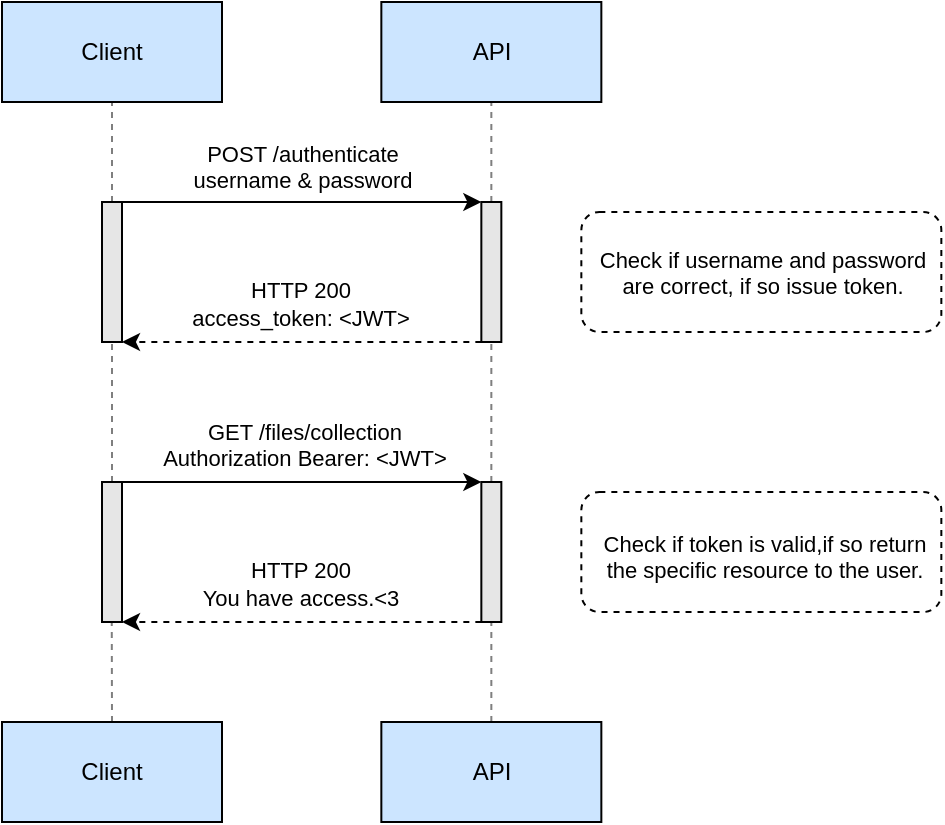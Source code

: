 <mxfile version="26.0.11">
  <diagram name="Page-1" id="8-16rZ2MMyHifuOb_MhH">
    <mxGraphModel dx="143" dy="1326" grid="1" gridSize="10" guides="1" tooltips="1" connect="1" arrows="1" fold="1" page="1" pageScale="1" pageWidth="850" pageHeight="1100" math="0" shadow="0">
      <root>
        <mxCell id="0" />
        <mxCell id="1" parent="0" />
        <mxCell id="f_p331UzXkgbAsGsOddH-1" value="Client" style="html=1;whiteSpace=wrap;fillColor=#CCE5FF;" vertex="1" parent="1">
          <mxGeometry x="1670" y="510" width="110" height="50" as="geometry" />
        </mxCell>
        <mxCell id="f_p331UzXkgbAsGsOddH-2" value="API" style="html=1;whiteSpace=wrap;fillColor=#CCE5FF;" vertex="1" parent="1">
          <mxGeometry x="1859.67" y="510" width="110" height="50" as="geometry" />
        </mxCell>
        <mxCell id="f_p331UzXkgbAsGsOddH-3" value="Client" style="html=1;whiteSpace=wrap;fillColor=#CCE5FF;" vertex="1" parent="1">
          <mxGeometry x="1670" y="870" width="110" height="50" as="geometry" />
        </mxCell>
        <mxCell id="f_p331UzXkgbAsGsOddH-4" value="API" style="html=1;whiteSpace=wrap;fillColor=#CCE5FF;" vertex="1" parent="1">
          <mxGeometry x="1859.67" y="870" width="110" height="50" as="geometry" />
        </mxCell>
        <mxCell id="f_p331UzXkgbAsGsOddH-5" value="" style="endArrow=none;html=1;rounded=0;entryX=0.5;entryY=1;entryDx=0;entryDy=0;startArrow=none;opacity=50;dashed=1;" edge="1" parent="1" source="f_p331UzXkgbAsGsOddH-21" target="f_p331UzXkgbAsGsOddH-1">
          <mxGeometry width="50" height="50" relative="1" as="geometry">
            <mxPoint x="1725" y="600" as="sourcePoint" />
            <mxPoint x="2090" y="1200" as="targetPoint" />
          </mxGeometry>
        </mxCell>
        <mxCell id="f_p331UzXkgbAsGsOddH-8" value="" style="endArrow=none;html=1;rounded=0;entryX=0.5;entryY=1;entryDx=0;entryDy=0;exitX=0.5;exitY=0;exitDx=0;exitDy=0;startArrow=none;opacity=50;dashed=1;" edge="1" parent="1" source="f_p331UzXkgbAsGsOddH-10" target="f_p331UzXkgbAsGsOddH-2">
          <mxGeometry width="50" height="50" relative="1" as="geometry">
            <mxPoint x="1764.67" y="780" as="sourcePoint" />
            <mxPoint x="1764.67" y="570" as="targetPoint" />
          </mxGeometry>
        </mxCell>
        <mxCell id="f_p331UzXkgbAsGsOddH-9" value="" style="endArrow=none;html=1;rounded=0;entryX=0.5;entryY=1;entryDx=0;entryDy=0;exitX=0.5;exitY=0;exitDx=0;exitDy=0;startArrow=none;opacity=50;dashed=1;" edge="1" parent="1" source="f_p331UzXkgbAsGsOddH-4" target="f_p331UzXkgbAsGsOddH-10">
          <mxGeometry width="50" height="50" relative="1" as="geometry">
            <mxPoint x="1914.67" y="860" as="sourcePoint" />
            <mxPoint x="1914.67" y="560" as="targetPoint" />
          </mxGeometry>
        </mxCell>
        <mxCell id="f_p331UzXkgbAsGsOddH-10" value="" style="html=1;points=[];perimeter=orthogonalPerimeter;outlineConnect=0;targetShapes=umlLifeline;portConstraint=eastwest;newEdgeStyle={&quot;edgeStyle&quot;:&quot;elbowEdgeStyle&quot;,&quot;elbow&quot;:&quot;vertical&quot;,&quot;curved&quot;:0,&quot;rounded&quot;:0};fillColor=#E6E6E6;" vertex="1" parent="1">
          <mxGeometry x="1909.67" y="610" width="10" height="70" as="geometry" />
        </mxCell>
        <mxCell id="f_p331UzXkgbAsGsOddH-11" value="" style="endArrow=classic;html=1;rounded=0;" edge="1" parent="1" target="f_p331UzXkgbAsGsOddH-10">
          <mxGeometry width="50" height="50" relative="1" as="geometry">
            <mxPoint x="1730" y="610" as="sourcePoint" />
            <mxPoint x="2190" y="920" as="targetPoint" />
            <Array as="points">
              <mxPoint x="1800" y="610" />
            </Array>
          </mxGeometry>
        </mxCell>
        <mxCell id="f_p331UzXkgbAsGsOddH-12" value="POST /authenticate&lt;br&gt;username &amp;amp; password" style="edgeLabel;html=1;align=center;verticalAlign=bottom;resizable=0;points=[];" vertex="1" connectable="0" parent="f_p331UzXkgbAsGsOddH-11">
          <mxGeometry x="0.087" y="-2" relative="1" as="geometry">
            <mxPoint x="-8" y="-5" as="offset" />
          </mxGeometry>
        </mxCell>
        <mxCell id="f_p331UzXkgbAsGsOddH-13" value="" style="endArrow=classic;html=1;rounded=0;dashed=1;" edge="1" parent="1" source="f_p331UzXkgbAsGsOddH-10" target="f_p331UzXkgbAsGsOddH-21">
          <mxGeometry width="50" height="50" relative="1" as="geometry">
            <mxPoint x="1800" y="850" as="sourcePoint" />
            <mxPoint x="1730" y="720" as="targetPoint" />
            <Array as="points">
              <mxPoint x="1810" y="680" />
            </Array>
          </mxGeometry>
        </mxCell>
        <mxCell id="f_p331UzXkgbAsGsOddH-14" value="HTTP 200&lt;br&gt;access_token: &amp;lt;JWT&amp;gt;" style="edgeLabel;html=1;align=center;verticalAlign=middle;resizable=0;points=[];" vertex="1" connectable="0" parent="f_p331UzXkgbAsGsOddH-13">
          <mxGeometry x="-0.061" y="2" relative="1" as="geometry">
            <mxPoint x="-6" y="-21" as="offset" />
          </mxGeometry>
        </mxCell>
        <mxCell id="f_p331UzXkgbAsGsOddH-21" value="" style="html=1;points=[];perimeter=orthogonalPerimeter;outlineConnect=0;targetShapes=umlLifeline;portConstraint=eastwest;newEdgeStyle={&quot;edgeStyle&quot;:&quot;elbowEdgeStyle&quot;,&quot;elbow&quot;:&quot;vertical&quot;,&quot;curved&quot;:0,&quot;rounded&quot;:0};fillColor=#E6E6E6;" vertex="1" parent="1">
          <mxGeometry x="1720" y="610" width="10" height="70" as="geometry" />
        </mxCell>
        <mxCell id="f_p331UzXkgbAsGsOddH-23" value="" style="html=1;points=[];perimeter=orthogonalPerimeter;outlineConnect=0;targetShapes=umlLifeline;portConstraint=eastwest;newEdgeStyle={&quot;edgeStyle&quot;:&quot;elbowEdgeStyle&quot;,&quot;elbow&quot;:&quot;vertical&quot;,&quot;curved&quot;:0,&quot;rounded&quot;:0};fillColor=#E6E6E6;" vertex="1" parent="1">
          <mxGeometry x="1909.67" y="750" width="10" height="70" as="geometry" />
        </mxCell>
        <mxCell id="f_p331UzXkgbAsGsOddH-24" value="" style="endArrow=classic;html=1;rounded=0;" edge="1" parent="1" target="f_p331UzXkgbAsGsOddH-23">
          <mxGeometry width="50" height="50" relative="1" as="geometry">
            <mxPoint x="1730" y="750" as="sourcePoint" />
            <mxPoint x="2190" y="1060" as="targetPoint" />
            <Array as="points">
              <mxPoint x="1800" y="750" />
            </Array>
          </mxGeometry>
        </mxCell>
        <mxCell id="f_p331UzXkgbAsGsOddH-25" value="GET /files/collection&lt;br&gt;Authorization Bearer: &amp;lt;JWT&amp;gt;" style="edgeLabel;html=1;align=center;verticalAlign=bottom;resizable=0;points=[];" vertex="1" connectable="0" parent="f_p331UzXkgbAsGsOddH-24">
          <mxGeometry x="0.087" y="-2" relative="1" as="geometry">
            <mxPoint x="-7" y="-6" as="offset" />
          </mxGeometry>
        </mxCell>
        <mxCell id="f_p331UzXkgbAsGsOddH-26" value="" style="endArrow=classic;html=1;rounded=0;dashed=1;" edge="1" parent="1" source="f_p331UzXkgbAsGsOddH-23" target="f_p331UzXkgbAsGsOddH-28">
          <mxGeometry width="50" height="50" relative="1" as="geometry">
            <mxPoint x="1800" y="990" as="sourcePoint" />
            <mxPoint x="1730" y="860" as="targetPoint" />
            <Array as="points">
              <mxPoint x="1810" y="820" />
            </Array>
          </mxGeometry>
        </mxCell>
        <mxCell id="f_p331UzXkgbAsGsOddH-27" value="HTTP 200&lt;br&gt;You have access.&amp;lt;3" style="edgeLabel;html=1;align=center;verticalAlign=middle;resizable=0;points=[];" vertex="1" connectable="0" parent="f_p331UzXkgbAsGsOddH-26">
          <mxGeometry x="-0.061" y="2" relative="1" as="geometry">
            <mxPoint x="-6" y="-21" as="offset" />
          </mxGeometry>
        </mxCell>
        <mxCell id="f_p331UzXkgbAsGsOddH-28" value="" style="html=1;points=[];perimeter=orthogonalPerimeter;outlineConnect=0;targetShapes=umlLifeline;portConstraint=eastwest;newEdgeStyle={&quot;edgeStyle&quot;:&quot;elbowEdgeStyle&quot;,&quot;elbow&quot;:&quot;vertical&quot;,&quot;curved&quot;:0,&quot;rounded&quot;:0};fillColor=#E6E6E6;" vertex="1" parent="1">
          <mxGeometry x="1720" y="750" width="10" height="70" as="geometry" />
        </mxCell>
        <mxCell id="f_p331UzXkgbAsGsOddH-31" value="" style="endArrow=none;html=1;rounded=0;startArrow=none;opacity=50;dashed=1;" edge="1" parent="1" source="f_p331UzXkgbAsGsOddH-28" target="f_p331UzXkgbAsGsOddH-21">
          <mxGeometry width="50" height="50" relative="1" as="geometry">
            <mxPoint x="1724.5" y="730" as="sourcePoint" />
            <mxPoint x="1724.5" y="680" as="targetPoint" />
          </mxGeometry>
        </mxCell>
        <mxCell id="f_p331UzXkgbAsGsOddH-32" value="" style="endArrow=none;html=1;rounded=0;startArrow=none;opacity=50;dashed=1;exitX=0.5;exitY=0;exitDx=0;exitDy=0;" edge="1" parent="1" source="f_p331UzXkgbAsGsOddH-3">
          <mxGeometry width="50" height="50" relative="1" as="geometry">
            <mxPoint x="1724.88" y="931.05" as="sourcePoint" />
            <mxPoint x="1724.88" y="820.0" as="targetPoint" />
          </mxGeometry>
        </mxCell>
        <mxCell id="f_p331UzXkgbAsGsOddH-33" value="" style="rounded=1;whiteSpace=wrap;html=1;dashed=1;" vertex="1" parent="1">
          <mxGeometry x="1959.67" y="615" width="180" height="60" as="geometry" />
        </mxCell>
        <mxCell id="f_p331UzXkgbAsGsOddH-22" value="Check if username and password&lt;br&gt;are correct, if so issue token." style="edgeLabel;html=1;align=center;verticalAlign=bottom;resizable=0;points=[];labelBorderColor=none;textShadow=0;" vertex="1" connectable="0" parent="1">
          <mxGeometry x="2049.67" y="660" as="geometry" />
        </mxCell>
        <mxCell id="f_p331UzXkgbAsGsOddH-35" value="" style="rounded=1;whiteSpace=wrap;html=1;dashed=1;" vertex="1" parent="1">
          <mxGeometry x="1959.67" y="755" width="180" height="60" as="geometry" />
        </mxCell>
        <mxCell id="f_p331UzXkgbAsGsOddH-29" value="Check if token is valid,if so return&lt;div&gt;the specific resource to the user.&lt;/div&gt;" style="edgeLabel;html=1;align=center;verticalAlign=bottom;resizable=0;points=[];" vertex="1" connectable="0" parent="1">
          <mxGeometry x="2050.67" y="802" as="geometry" />
        </mxCell>
      </root>
    </mxGraphModel>
  </diagram>
</mxfile>
